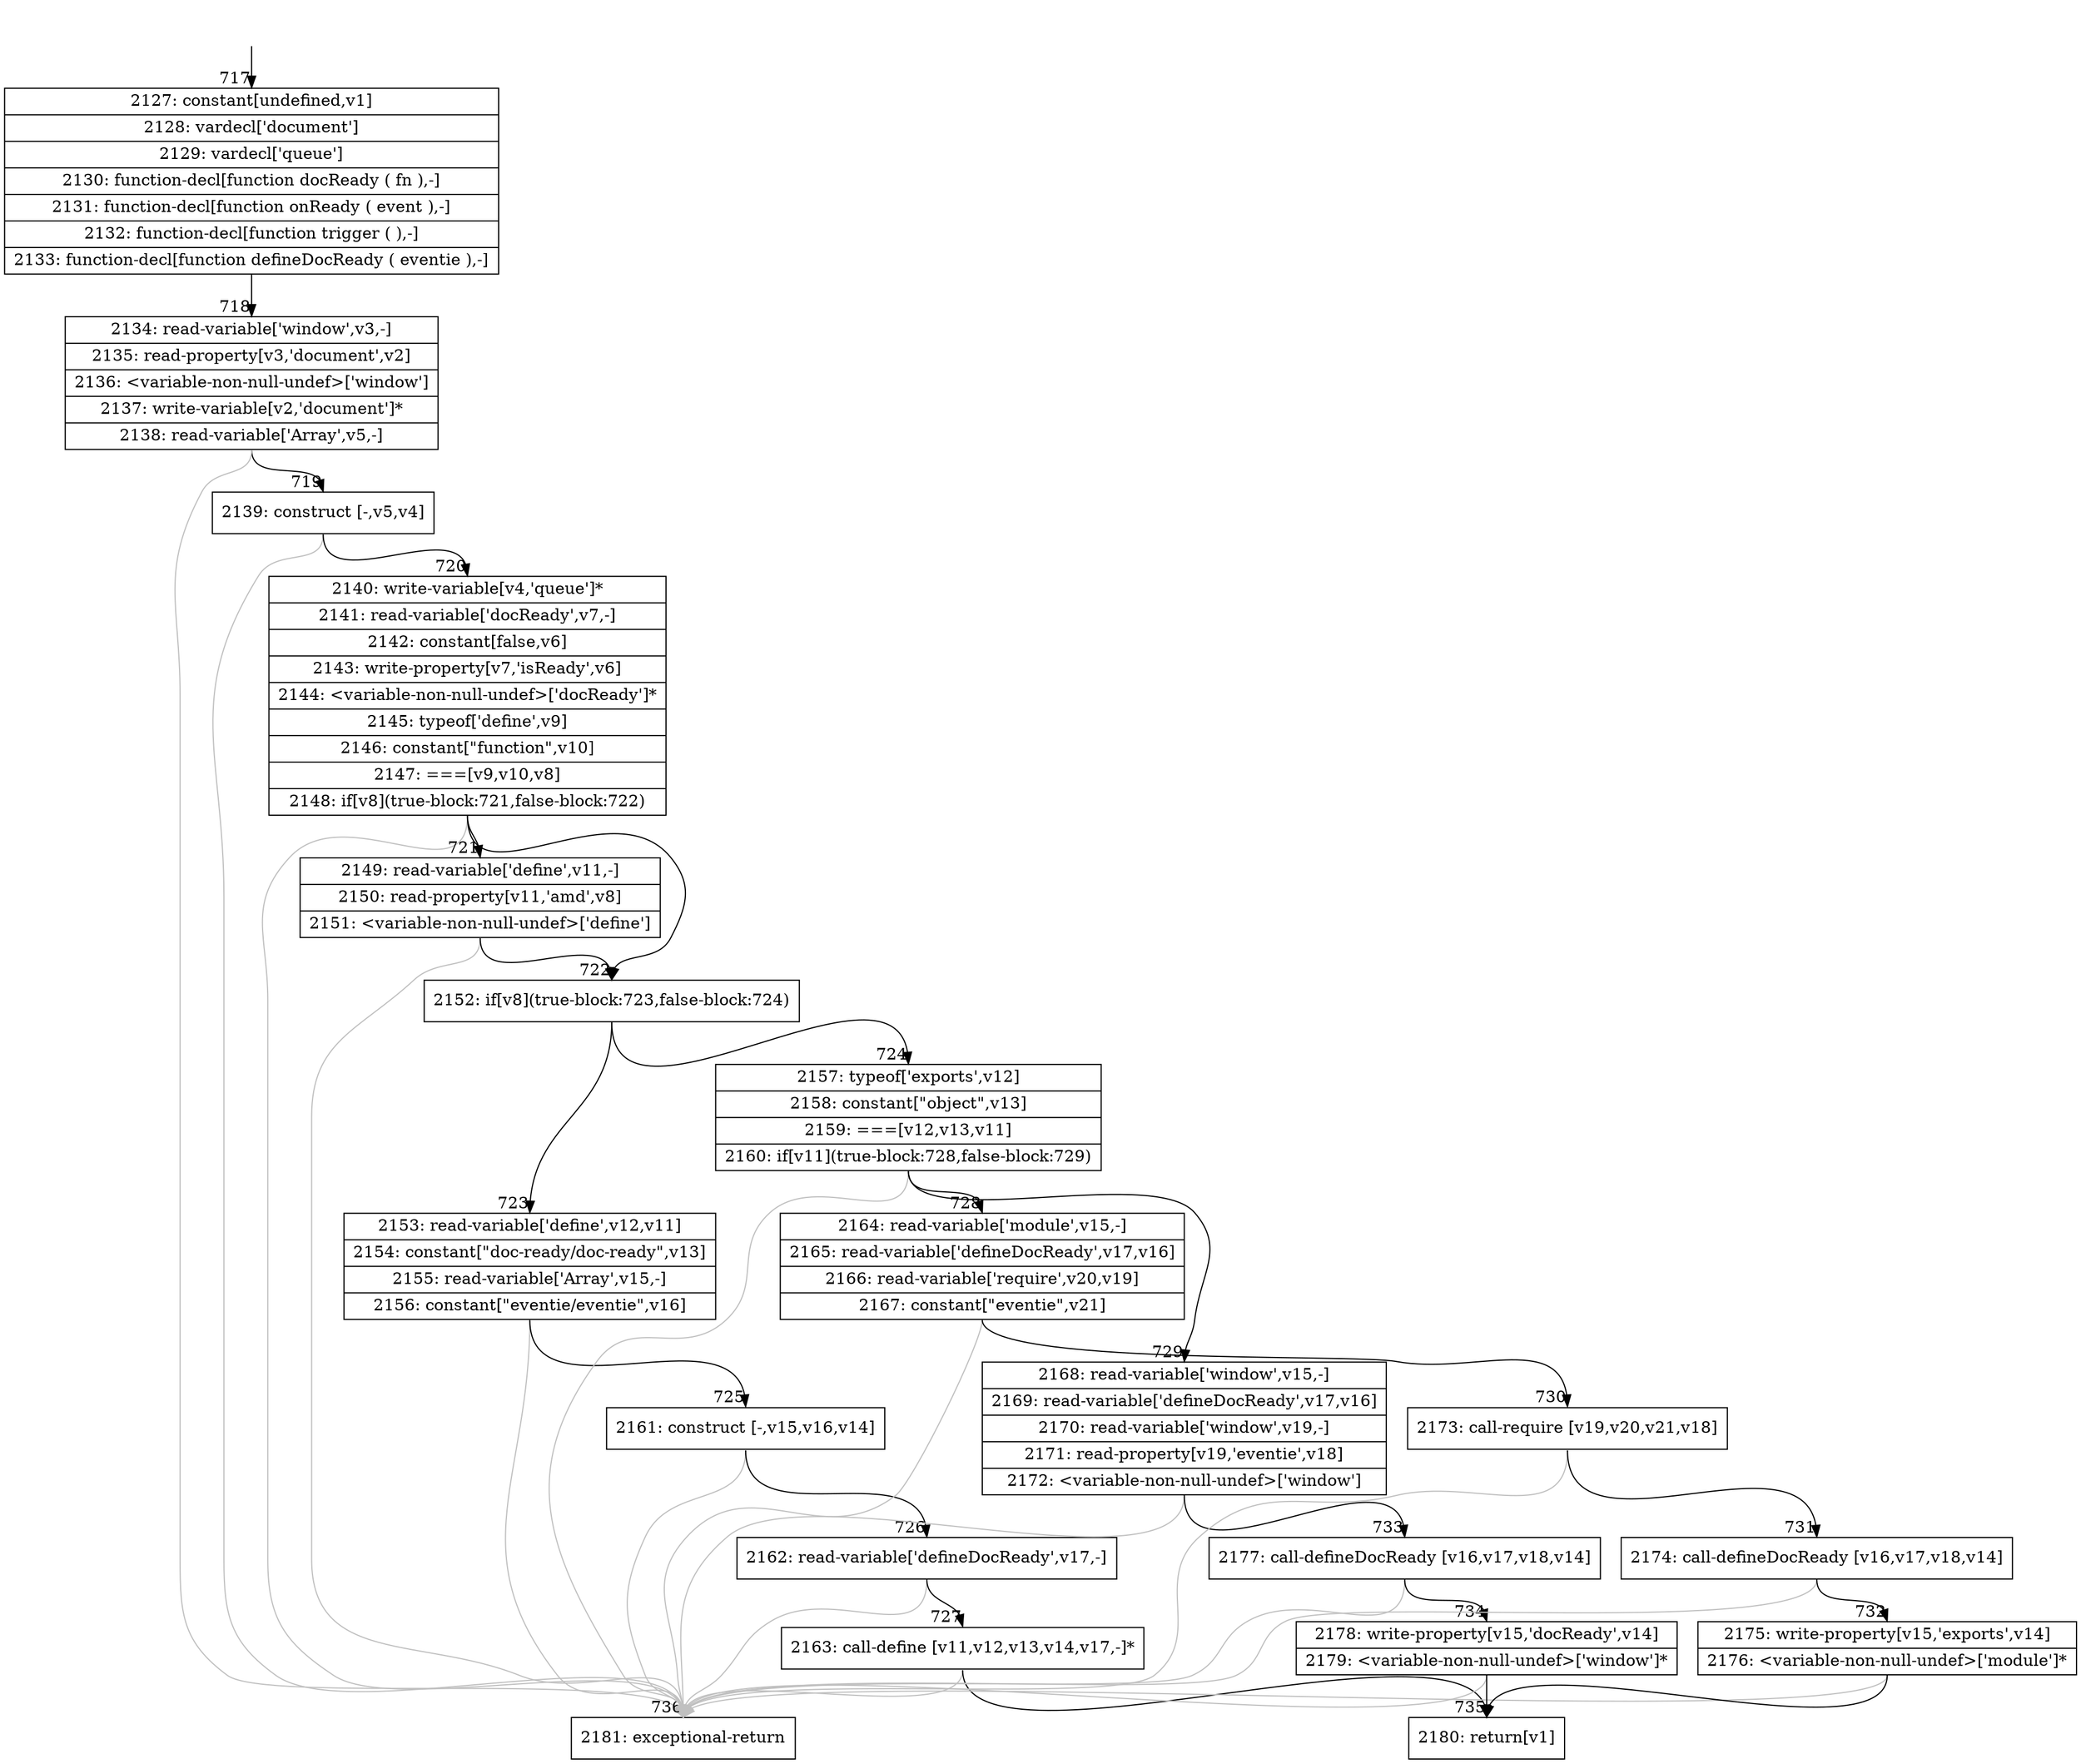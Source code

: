 digraph {
rankdir="TD"
BB_entry61[shape=none,label=""];
BB_entry61 -> BB717 [tailport=s, headport=n, headlabel="    717"]
BB717 [shape=record label="{2127: constant[undefined,v1]|2128: vardecl['document']|2129: vardecl['queue']|2130: function-decl[function docReady ( fn ),-]|2131: function-decl[function onReady ( event ),-]|2132: function-decl[function trigger ( ),-]|2133: function-decl[function defineDocReady ( eventie ),-]}" ] 
BB717 -> BB718 [tailport=s, headport=n, headlabel="      718"]
BB718 [shape=record label="{2134: read-variable['window',v3,-]|2135: read-property[v3,'document',v2]|2136: \<variable-non-null-undef\>['window']|2137: write-variable[v2,'document']*|2138: read-variable['Array',v5,-]}" ] 
BB718 -> BB719 [tailport=s, headport=n, headlabel="      719"]
BB718 -> BB736 [tailport=s, headport=n, color=gray, headlabel="      736"]
BB719 [shape=record label="{2139: construct [-,v5,v4]}" ] 
BB719 -> BB720 [tailport=s, headport=n, headlabel="      720"]
BB719 -> BB736 [tailport=s, headport=n, color=gray]
BB720 [shape=record label="{2140: write-variable[v4,'queue']*|2141: read-variable['docReady',v7,-]|2142: constant[false,v6]|2143: write-property[v7,'isReady',v6]|2144: \<variable-non-null-undef\>['docReady']*|2145: typeof['define',v9]|2146: constant[\"function\",v10]|2147: ===[v9,v10,v8]|2148: if[v8](true-block:721,false-block:722)}" ] 
BB720 -> BB722 [tailport=s, headport=n, headlabel="      722"]
BB720 -> BB721 [tailport=s, headport=n, headlabel="      721"]
BB720 -> BB736 [tailport=s, headport=n, color=gray]
BB721 [shape=record label="{2149: read-variable['define',v11,-]|2150: read-property[v11,'amd',v8]|2151: \<variable-non-null-undef\>['define']}" ] 
BB721 -> BB722 [tailport=s, headport=n]
BB721 -> BB736 [tailport=s, headport=n, color=gray]
BB722 [shape=record label="{2152: if[v8](true-block:723,false-block:724)}" ] 
BB722 -> BB723 [tailport=s, headport=n, headlabel="      723"]
BB722 -> BB724 [tailport=s, headport=n, headlabel="      724"]
BB723 [shape=record label="{2153: read-variable['define',v12,v11]|2154: constant[\"doc-ready/doc-ready\",v13]|2155: read-variable['Array',v15,-]|2156: constant[\"eventie/eventie\",v16]}" ] 
BB723 -> BB725 [tailport=s, headport=n, headlabel="      725"]
BB723 -> BB736 [tailport=s, headport=n, color=gray]
BB724 [shape=record label="{2157: typeof['exports',v12]|2158: constant[\"object\",v13]|2159: ===[v12,v13,v11]|2160: if[v11](true-block:728,false-block:729)}" ] 
BB724 -> BB728 [tailport=s, headport=n, headlabel="      728"]
BB724 -> BB729 [tailport=s, headport=n, headlabel="      729"]
BB724 -> BB736 [tailport=s, headport=n, color=gray]
BB725 [shape=record label="{2161: construct [-,v15,v16,v14]}" ] 
BB725 -> BB726 [tailport=s, headport=n, headlabel="      726"]
BB725 -> BB736 [tailport=s, headport=n, color=gray]
BB726 [shape=record label="{2162: read-variable['defineDocReady',v17,-]}" ] 
BB726 -> BB727 [tailport=s, headport=n, headlabel="      727"]
BB726 -> BB736 [tailport=s, headport=n, color=gray]
BB727 [shape=record label="{2163: call-define [v11,v12,v13,v14,v17,-]*}" ] 
BB727 -> BB735 [tailport=s, headport=n, headlabel="      735"]
BB727 -> BB736 [tailport=s, headport=n, color=gray]
BB728 [shape=record label="{2164: read-variable['module',v15,-]|2165: read-variable['defineDocReady',v17,v16]|2166: read-variable['require',v20,v19]|2167: constant[\"eventie\",v21]}" ] 
BB728 -> BB730 [tailport=s, headport=n, headlabel="      730"]
BB728 -> BB736 [tailport=s, headport=n, color=gray]
BB729 [shape=record label="{2168: read-variable['window',v15,-]|2169: read-variable['defineDocReady',v17,v16]|2170: read-variable['window',v19,-]|2171: read-property[v19,'eventie',v18]|2172: \<variable-non-null-undef\>['window']}" ] 
BB729 -> BB733 [tailport=s, headport=n, headlabel="      733"]
BB729 -> BB736 [tailport=s, headport=n, color=gray]
BB730 [shape=record label="{2173: call-require [v19,v20,v21,v18]}" ] 
BB730 -> BB731 [tailport=s, headport=n, headlabel="      731"]
BB730 -> BB736 [tailport=s, headport=n, color=gray]
BB731 [shape=record label="{2174: call-defineDocReady [v16,v17,v18,v14]}" ] 
BB731 -> BB732 [tailport=s, headport=n, headlabel="      732"]
BB731 -> BB736 [tailport=s, headport=n, color=gray]
BB732 [shape=record label="{2175: write-property[v15,'exports',v14]|2176: \<variable-non-null-undef\>['module']*}" ] 
BB732 -> BB735 [tailport=s, headport=n]
BB732 -> BB736 [tailport=s, headport=n, color=gray]
BB733 [shape=record label="{2177: call-defineDocReady [v16,v17,v18,v14]}" ] 
BB733 -> BB734 [tailport=s, headport=n, headlabel="      734"]
BB733 -> BB736 [tailport=s, headport=n, color=gray]
BB734 [shape=record label="{2178: write-property[v15,'docReady',v14]|2179: \<variable-non-null-undef\>['window']*}" ] 
BB734 -> BB735 [tailport=s, headport=n]
BB734 -> BB736 [tailport=s, headport=n, color=gray]
BB735 [shape=record label="{2180: return[v1]}" ] 
BB736 [shape=record label="{2181: exceptional-return}" ] 
//#$~ 1088
}
